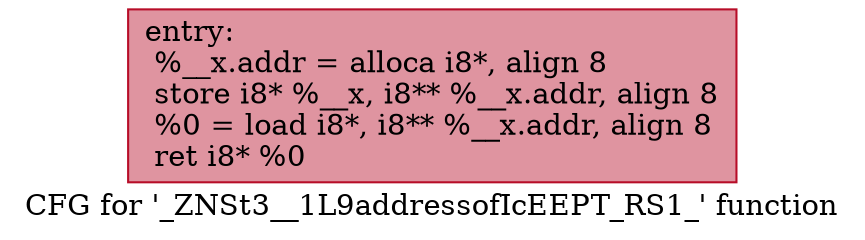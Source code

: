 digraph "CFG for '_ZNSt3__1L9addressofIcEEPT_RS1_' function" {
	label="CFG for '_ZNSt3__1L9addressofIcEEPT_RS1_' function";

	Node0x600003e7eb40 [shape=record,color="#b70d28ff", style=filled, fillcolor="#b70d2870",label="{entry:\l  %__x.addr = alloca i8*, align 8\l  store i8* %__x, i8** %__x.addr, align 8\l  %0 = load i8*, i8** %__x.addr, align 8\l  ret i8* %0\l}"];
}
